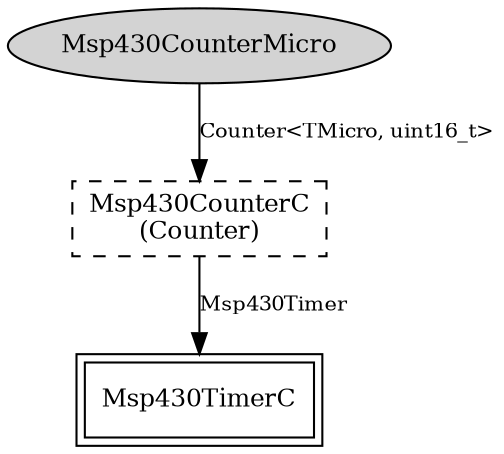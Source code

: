 digraph "tos.chips.msp430.timer.Msp430CounterMicroC" {
  n0x7f2d66163df8 [shape=ellipse, style=filled, label="Msp430CounterMicro", fontsize=12];
  "Msp430CounterMicroC.Counter" [fontsize=12, shape=box, style=dashed, label="Msp430CounterC\n(Counter)", URL="../chtml/tos.chips.msp430.timer.Msp430CounterC.html"];
  "Msp430CounterMicroC.Counter" [fontsize=12, shape=box, style=dashed, label="Msp430CounterC\n(Counter)", URL="../chtml/tos.chips.msp430.timer.Msp430CounterC.html"];
  "Msp430TimerC" [fontsize=12, shape=box,peripheries=2, URL="../chtml/tos.chips.msp430.timer.Msp430TimerC.html"];
  "n0x7f2d66163df8" -> "Msp430CounterMicroC.Counter" [label="Counter<TMicro, uint16_t>", URL="../ihtml/tos.lib.timer.Counter.html", fontsize=10];
  "Msp430CounterMicroC.Counter" -> "Msp430TimerC" [label="Msp430Timer", URL="../ihtml/tos.chips.msp430.timer.Msp430Timer.html", fontsize=10];
}
